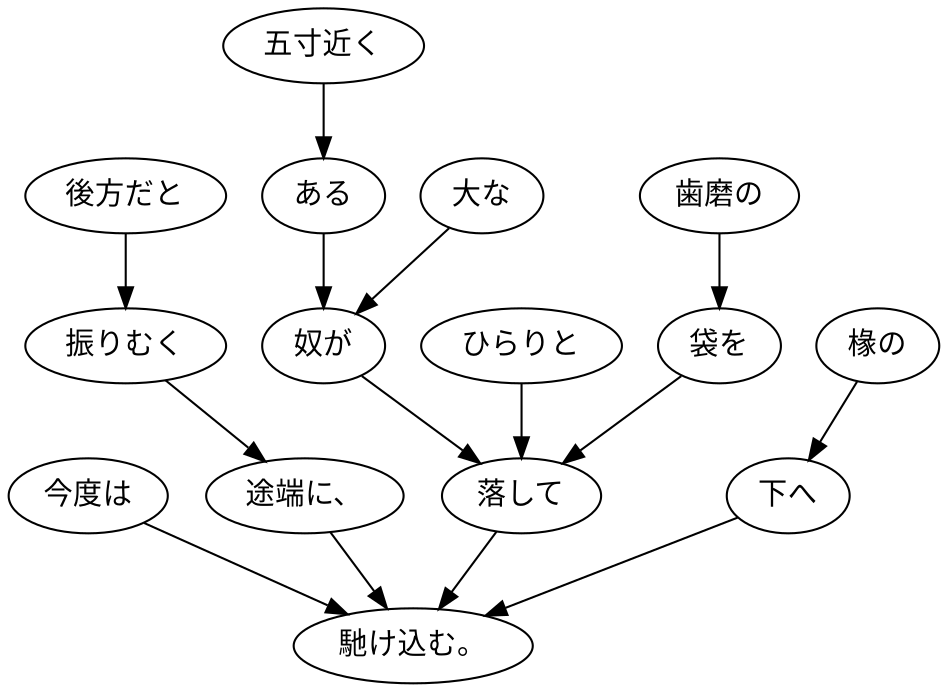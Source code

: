 digraph graph3308 {
	node0 [label="今度は"];
	node1 [label="後方だと"];
	node2 [label="振りむく"];
	node3 [label="途端に、"];
	node4 [label="五寸近く"];
	node5 [label="ある"];
	node6 [label="大な"];
	node7 [label="奴が"];
	node8 [label="ひらりと"];
	node9 [label="歯磨の"];
	node10 [label="袋を"];
	node11 [label="落して"];
	node12 [label="椽の"];
	node13 [label="下へ"];
	node14 [label="馳け込む。"];
	node0 -> node14;
	node1 -> node2;
	node2 -> node3;
	node3 -> node14;
	node4 -> node5;
	node5 -> node7;
	node6 -> node7;
	node7 -> node11;
	node8 -> node11;
	node9 -> node10;
	node10 -> node11;
	node11 -> node14;
	node12 -> node13;
	node13 -> node14;
}

